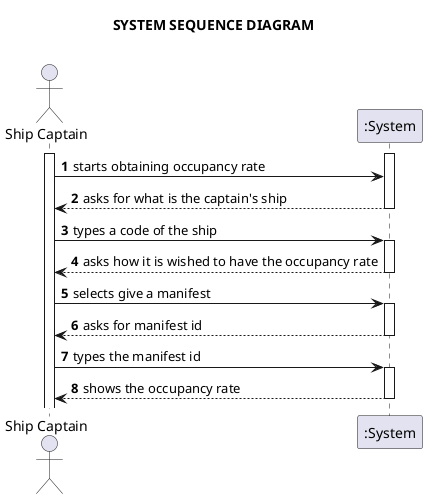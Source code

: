 @startuml
'https://plantuml.com/sequence-diagram

title <b>SYSTEM SEQUENCE DIAGRAM\n
autonumber
'hide footbox
actor "Ship Captain" as Cap

participant ":System" as System

activate Cap
activate System

Cap -> System : starts obtaining occupancy rate
System --> Cap : asks for what is the captain's ship
deactivate System
Cap -> System : types a code of the ship
activate System
System --> Cap : asks how it is wished to have the occupancy rate
deactivate System
Cap -> System : selects give a manifest
activate System
System --> Cap : asks for manifest id
deactivate System
Cap -> System : types the manifest id
activate System
System --> Cap : shows the occupancy rate
deactivate System

@enduml